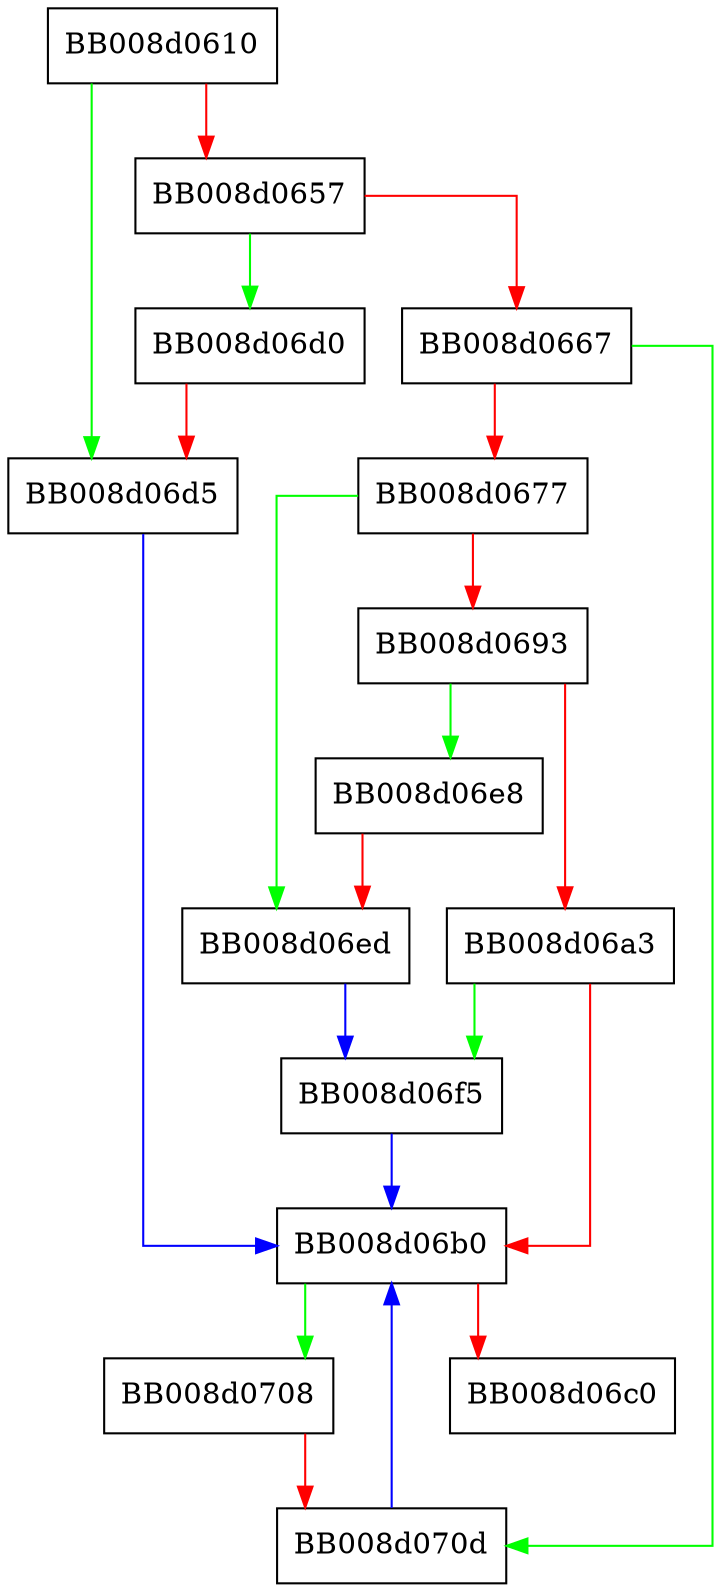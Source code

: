 digraph __wcsmbs_named_conv {
  node [shape="box"];
  graph [splines=ortho];
  BB008d0610 -> BB008d06d5 [color="green"];
  BB008d0610 -> BB008d0657 [color="red"];
  BB008d0657 -> BB008d06d0 [color="green"];
  BB008d0657 -> BB008d0667 [color="red"];
  BB008d0667 -> BB008d070d [color="green"];
  BB008d0667 -> BB008d0677 [color="red"];
  BB008d0677 -> BB008d06ed [color="green"];
  BB008d0677 -> BB008d0693 [color="red"];
  BB008d0693 -> BB008d06e8 [color="green"];
  BB008d0693 -> BB008d06a3 [color="red"];
  BB008d06a3 -> BB008d06f5 [color="green"];
  BB008d06a3 -> BB008d06b0 [color="red"];
  BB008d06b0 -> BB008d0708 [color="green"];
  BB008d06b0 -> BB008d06c0 [color="red"];
  BB008d06d0 -> BB008d06d5 [color="red"];
  BB008d06d5 -> BB008d06b0 [color="blue"];
  BB008d06e8 -> BB008d06ed [color="red"];
  BB008d06ed -> BB008d06f5 [color="blue"];
  BB008d06f5 -> BB008d06b0 [color="blue"];
  BB008d0708 -> BB008d070d [color="red"];
  BB008d070d -> BB008d06b0 [color="blue"];
}